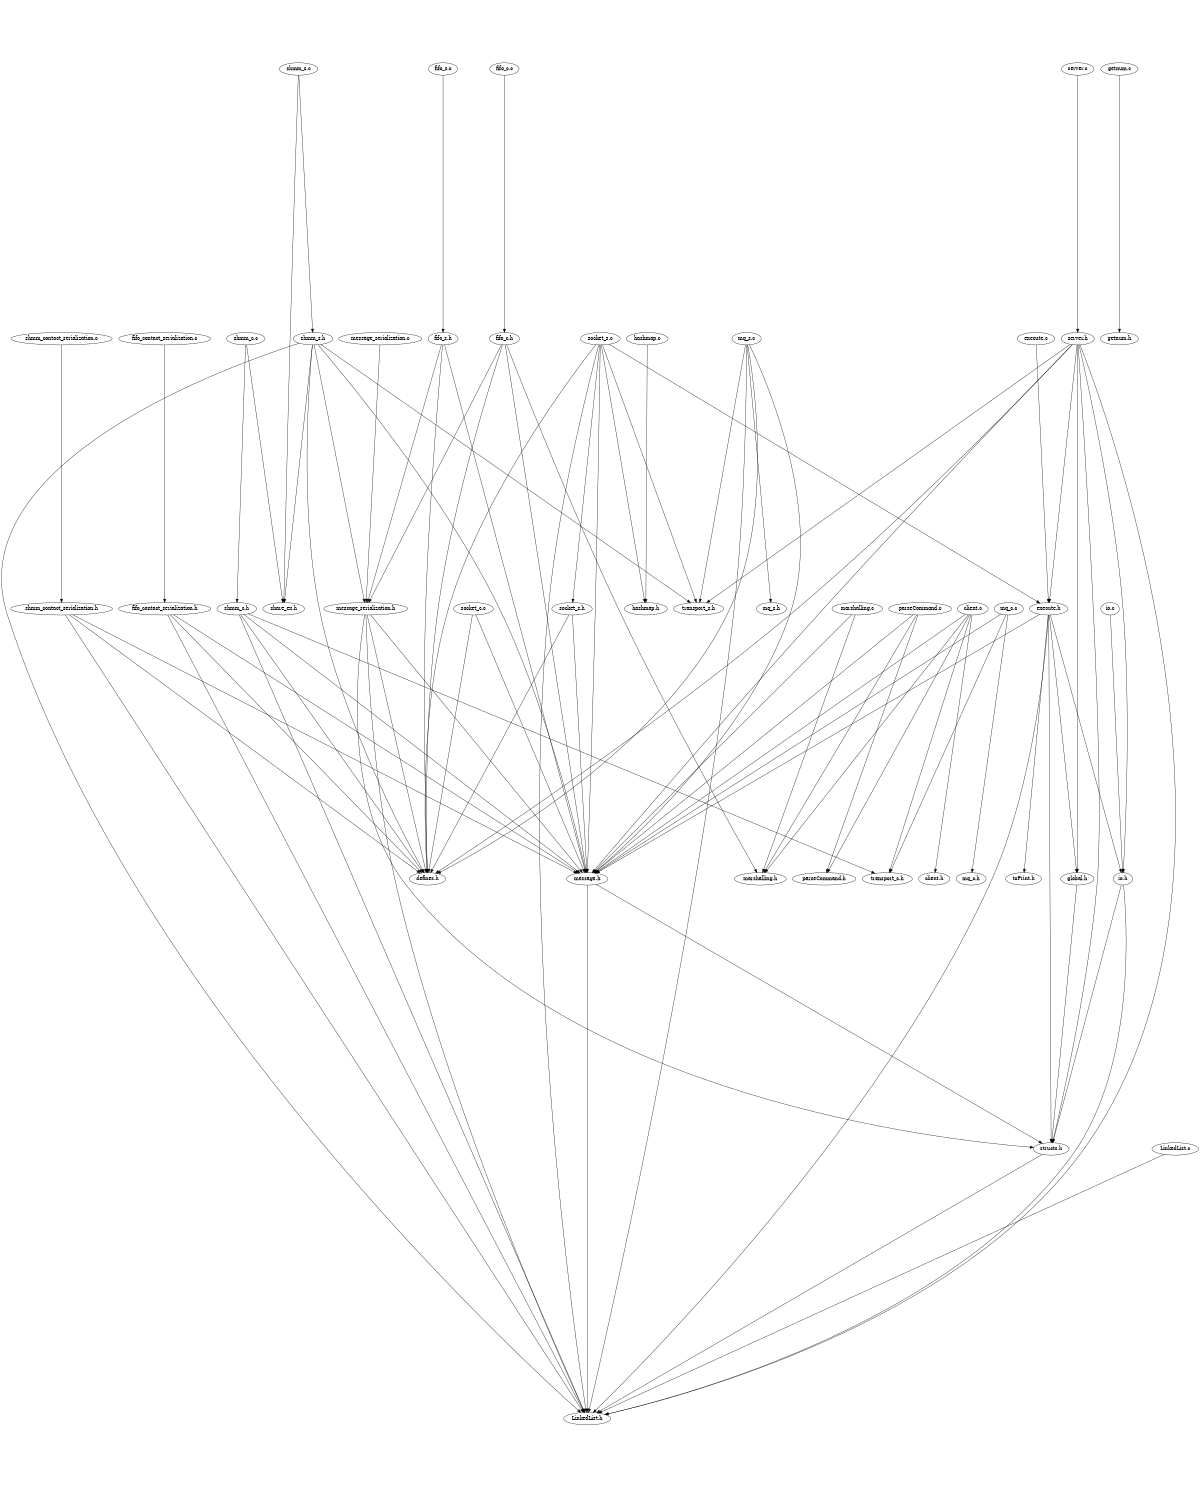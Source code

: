 digraph "source tree" {
    overlap=scale;
    size="8,10";
    ratio="fill";
    fontsize="16";
    fontname="Helvetica";
	clusterrank="local";
	"fifo_c.h" -> "message_serialization.h"
	"fifo_c.c" -> "fifo_c.h"
	"shmm_c.c" -> "shmm_c.h"
	"server.h" -> "defines.h"
	"io.c" -> "io.h"
	"parseCommand.c" -> "marshalling.h"
	"mq_s.c" -> "LinkedList.h"
	"shmm_s.h" -> "share_ex.h"
	"shmm_s.h" -> "LinkedList.h"
	"server.h" -> "execute.h"
	"shmm_s.h" -> "message_serialization.h"
	"fifo_s.c" -> "fifo_s.h"
	"shmm_s.h" -> "transport_s.h"
	"client.c" -> "message.h"
	"mq_s.c" -> "transport_s.h"
	"hashmap.c" -> "hashmap.h"
	"parseCommand.c" -> "parseCommand.h"
	"socket_c.c" -> "defines.h"
	"server.c" -> "server.h"
	"getnum.c" -> "getnum.h"
	"message_serialization.h" -> "structs.h"
	"execute.h" -> "global.h"
	"shmm_contact_serialization.c" -> "shmm_contact_serialization.h"
	"message.h" -> "LinkedList.h"
	"server.h" -> "global.h"
	"marshalling.c" -> "marshalling.h"
	"execute.h" -> "io.h"
	"message_serialization.h" -> "LinkedList.h"
	"execute.h" -> "LinkedList.h"
	"server.h" -> "io.h"
	"shmm_s.h" -> "message.h"
	"server.h" -> "message.h"
	"socket_s.h" -> "defines.h"
	"structs.h" -> "LinkedList.h"
	"socket_c.c" -> "message.h"
	"mq_c.c" -> "message.h"
	"socket_s.c" -> "socket_s.h"
	"io.h" -> "structs.h"
	"socket_s.c" -> "transport_s.h"
	"mq_s.c" -> "defines.h"
	"fifo_c.h" -> "message.h"
	"mq_s.c" -> "mq_s.h"
	"shmm_c.h" -> "message.h"
	"fifo_s.h" -> "message.h"
	"socket_s.c" -> "defines.h"
	"server.h" -> "structs.h"
	"mq_c.c" -> "transport_c.h"
	"server.h" -> "LinkedList.h"
	"shmm_s.c" -> "shmm_s.h"
	"fifo_c.h" -> "defines.h"
	"shmm_contact_serialization.h" -> "message.h"
	"fifo_contact_serialization.h" -> "defines.h"
	"mq_c.c" -> "mq_c.h"
	"shmm_c.h" -> "defines.h"
	"socket_s.c" -> "LinkedList.h"
	"client.c" -> "marshalling.h"
	"socket_s.c" -> "hashmap.h"
	"mq_s.c" -> "message.h"
	"io.h" -> "LinkedList.h"
	"parseCommand.c" -> "message.h"
	"execute.h" -> "toPrint.h"
	"socket_s.h" -> "message.h"
	"shmm_contact_serialization.h" -> "defines.h"
	"execute.h" -> "structs.h"
	"socket_s.c" -> "message.h"
	"fifo_s.h" -> "defines.h"
	"message_serialization.h" -> "defines.h"
	"execute.h" -> "message.h"
	"marshalling.c" -> "message.h"
	"fifo_contact_serialization.c" -> "fifo_contact_serialization.h"
	"message_serialization.h" -> "message.h"
	"LinkedList.c" -> "LinkedList.h"
	"fifo_s.h" -> "message_serialization.h"
	"shmm_contact_serialization.h" -> "LinkedList.h"
	"execute.c" -> "execute.h"
	"shmm_s.c" -> "share_ex.h"
	"shmm_c.h" -> "transport_c.h"
	"shmm_c.c" -> "share_ex.h"
	"shmm_c.h" -> "LinkedList.h"
	"global.h" -> "structs.h"
	"message_serialization.c" -> "message_serialization.h"
	"fifo_contact_serialization.h" -> "message.h"
	"fifo_contact_serialization.h" -> "LinkedList.h"
	"client.c" -> "transport_c.h"
	"message.h" -> "structs.h"
	"socket_s.c" -> "execute.h"
	"server.h" -> "transport_s.h"
	"client.c" -> "parseCommand.h"
	"shmm_s.h" -> "defines.h"
	"client.c" -> "client.h"
	"fifo_c.h" -> "marshalling.h"
}
